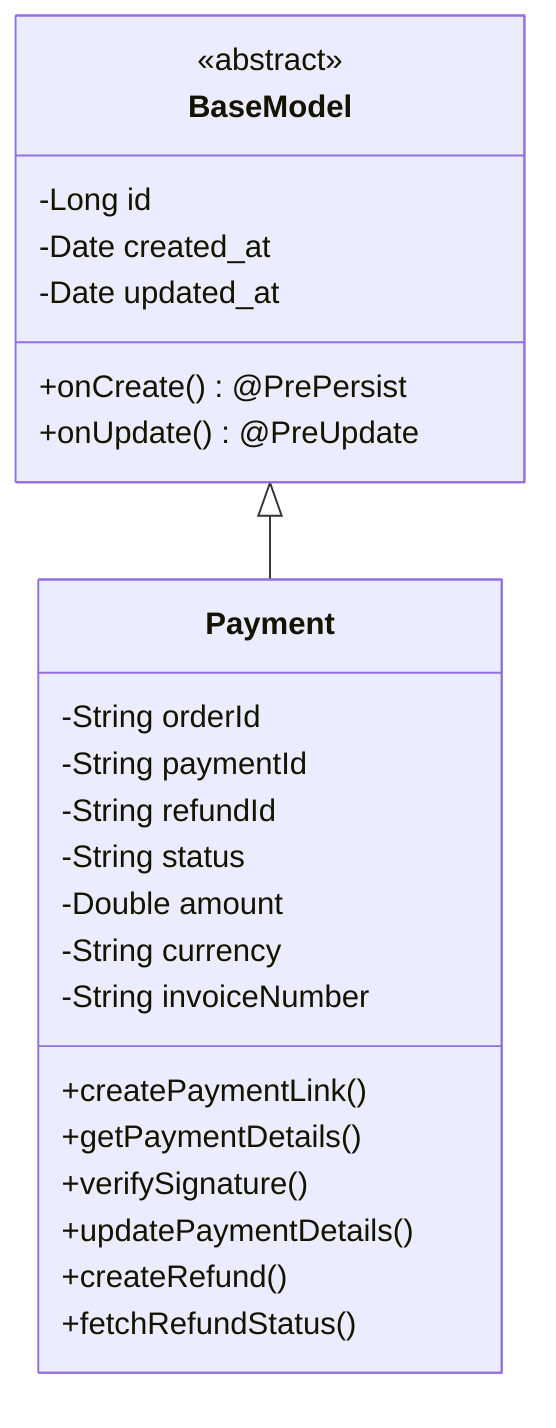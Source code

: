 classDiagram
    BaseModel <|-- Payment
    
    class BaseModel {
        <<abstract>>
        -Long id
        -Date created_at
        -Date updated_at
        +onCreate() @PrePersist
        +onUpdate() @PreUpdate
    }
    
    class Payment {
        -String orderId
        -String paymentId
        -String refundId
        -String status
        -Double amount
        -String currency
        -String invoiceNumber
        +createPaymentLink()
        +getPaymentDetails()
        +verifySignature()
        +updatePaymentDetails()
        +createRefund()
        +fetchRefundStatus()
    }